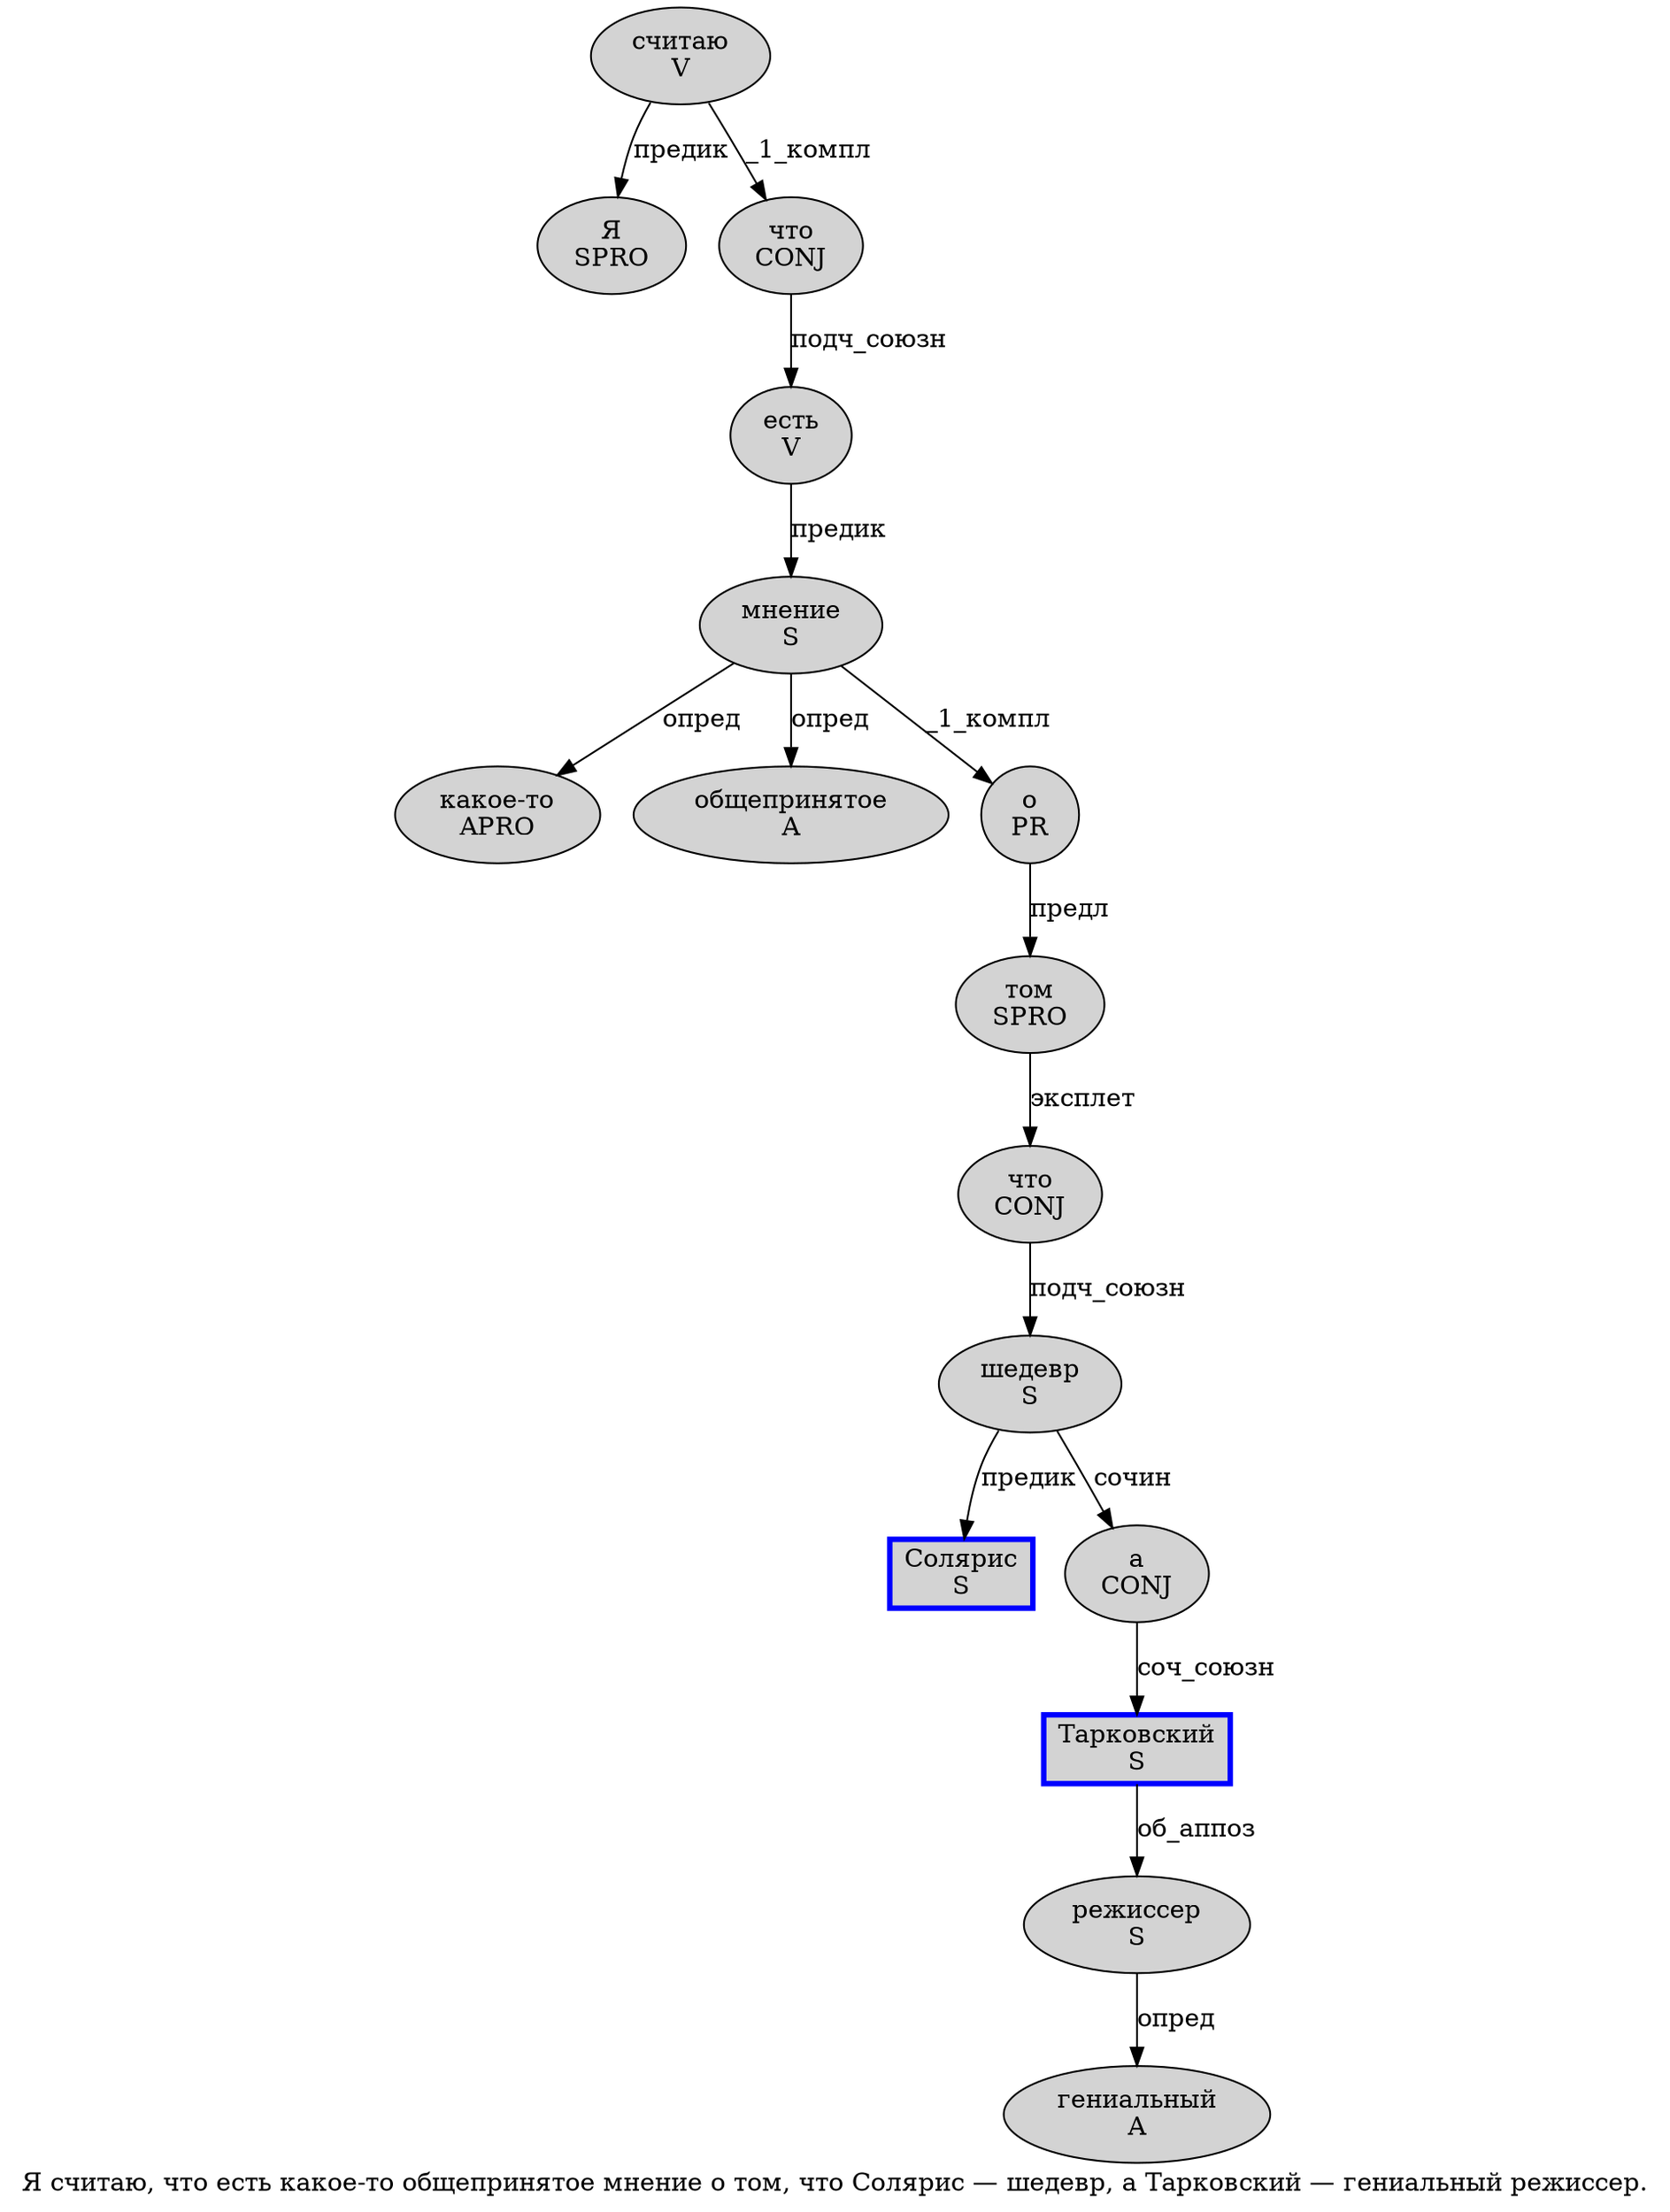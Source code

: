 digraph SENTENCE_2497 {
	graph [label="Я считаю, что есть какое-то общепринятое мнение о том, что Солярис — шедевр, а Тарковский — гениальный режиссер."]
	node [style=filled]
		0 [label="Я
SPRO" color="" fillcolor=lightgray penwidth=1 shape=ellipse]
		1 [label="считаю
V" color="" fillcolor=lightgray penwidth=1 shape=ellipse]
		3 [label="что
CONJ" color="" fillcolor=lightgray penwidth=1 shape=ellipse]
		4 [label="есть
V" color="" fillcolor=lightgray penwidth=1 shape=ellipse]
		5 [label="какое-то
APRO" color="" fillcolor=lightgray penwidth=1 shape=ellipse]
		6 [label="общепринятое
A" color="" fillcolor=lightgray penwidth=1 shape=ellipse]
		7 [label="мнение
S" color="" fillcolor=lightgray penwidth=1 shape=ellipse]
		8 [label="о
PR" color="" fillcolor=lightgray penwidth=1 shape=ellipse]
		9 [label="том
SPRO" color="" fillcolor=lightgray penwidth=1 shape=ellipse]
		11 [label="что
CONJ" color="" fillcolor=lightgray penwidth=1 shape=ellipse]
		12 [label="Солярис
S" color=blue fillcolor=lightgray penwidth=3 shape=box]
		14 [label="шедевр
S" color="" fillcolor=lightgray penwidth=1 shape=ellipse]
		16 [label="а
CONJ" color="" fillcolor=lightgray penwidth=1 shape=ellipse]
		17 [label="Тарковский
S" color=blue fillcolor=lightgray penwidth=3 shape=box]
		19 [label="гениальный
A" color="" fillcolor=lightgray penwidth=1 shape=ellipse]
		20 [label="режиссер
S" color="" fillcolor=lightgray penwidth=1 shape=ellipse]
			16 -> 17 [label="соч_союзн"]
			7 -> 5 [label="опред"]
			7 -> 6 [label="опред"]
			7 -> 8 [label="_1_компл"]
			11 -> 14 [label="подч_союзн"]
			8 -> 9 [label="предл"]
			20 -> 19 [label="опред"]
			3 -> 4 [label="подч_союзн"]
			4 -> 7 [label="предик"]
			17 -> 20 [label="об_аппоз"]
			1 -> 0 [label="предик"]
			1 -> 3 [label="_1_компл"]
			9 -> 11 [label="эксплет"]
			14 -> 12 [label="предик"]
			14 -> 16 [label="сочин"]
}